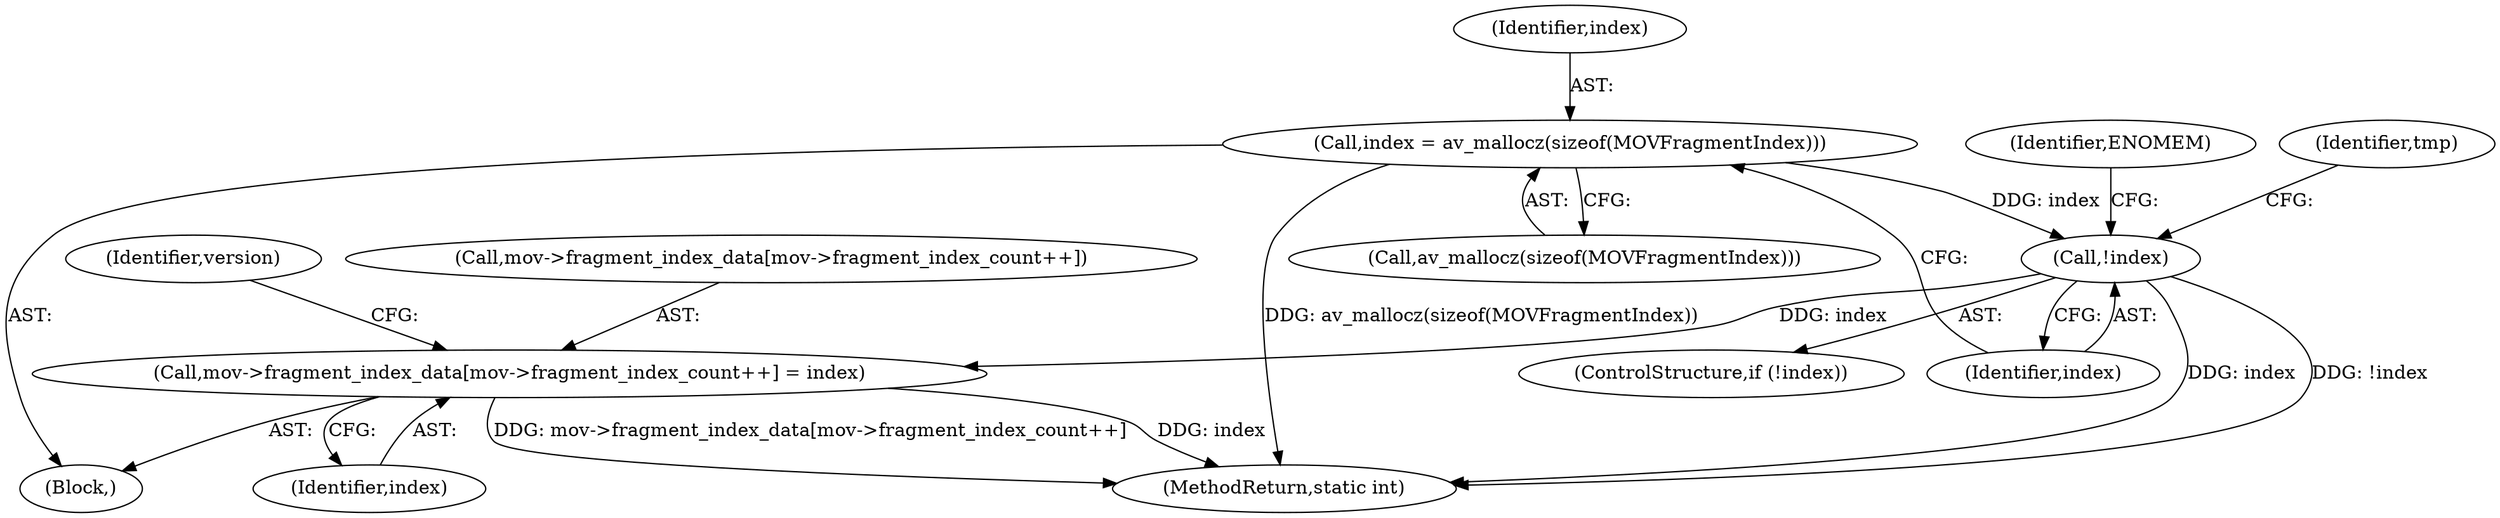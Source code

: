 digraph "0_FFmpeg_9cb4eb772839c5e1de2855d126bf74ff16d13382@API" {
"1000141" [label="(Call,index = av_mallocz(sizeof(MOVFragmentIndex)))"];
"1000147" [label="(Call,!index)"];
"1000181" [label="(Call,mov->fragment_index_data[mov->fragment_index_count++] = index)"];
"1000147" [label="(Call,!index)"];
"1000181" [label="(Call,mov->fragment_index_data[mov->fragment_index_count++] = index)"];
"1000152" [label="(Identifier,ENOMEM)"];
"1000142" [label="(Identifier,index)"];
"1000148" [label="(Identifier,index)"];
"1000367" [label="(MethodReturn,static int)"];
"1000103" [label="(Block,)"];
"1000143" [label="(Call,av_mallocz(sizeof(MOVFragmentIndex)))"];
"1000154" [label="(Identifier,tmp)"];
"1000141" [label="(Call,index = av_mallocz(sizeof(MOVFragmentIndex)))"];
"1000146" [label="(ControlStructure,if (!index))"];
"1000192" [label="(Identifier,version)"];
"1000182" [label="(Call,mov->fragment_index_data[mov->fragment_index_count++])"];
"1000190" [label="(Identifier,index)"];
"1000141" -> "1000103"  [label="AST: "];
"1000141" -> "1000143"  [label="CFG: "];
"1000142" -> "1000141"  [label="AST: "];
"1000143" -> "1000141"  [label="AST: "];
"1000148" -> "1000141"  [label="CFG: "];
"1000141" -> "1000367"  [label="DDG: av_mallocz(sizeof(MOVFragmentIndex))"];
"1000141" -> "1000147"  [label="DDG: index"];
"1000147" -> "1000146"  [label="AST: "];
"1000147" -> "1000148"  [label="CFG: "];
"1000148" -> "1000147"  [label="AST: "];
"1000152" -> "1000147"  [label="CFG: "];
"1000154" -> "1000147"  [label="CFG: "];
"1000147" -> "1000367"  [label="DDG: index"];
"1000147" -> "1000367"  [label="DDG: !index"];
"1000147" -> "1000181"  [label="DDG: index"];
"1000181" -> "1000103"  [label="AST: "];
"1000181" -> "1000190"  [label="CFG: "];
"1000182" -> "1000181"  [label="AST: "];
"1000190" -> "1000181"  [label="AST: "];
"1000192" -> "1000181"  [label="CFG: "];
"1000181" -> "1000367"  [label="DDG: mov->fragment_index_data[mov->fragment_index_count++]"];
"1000181" -> "1000367"  [label="DDG: index"];
}
